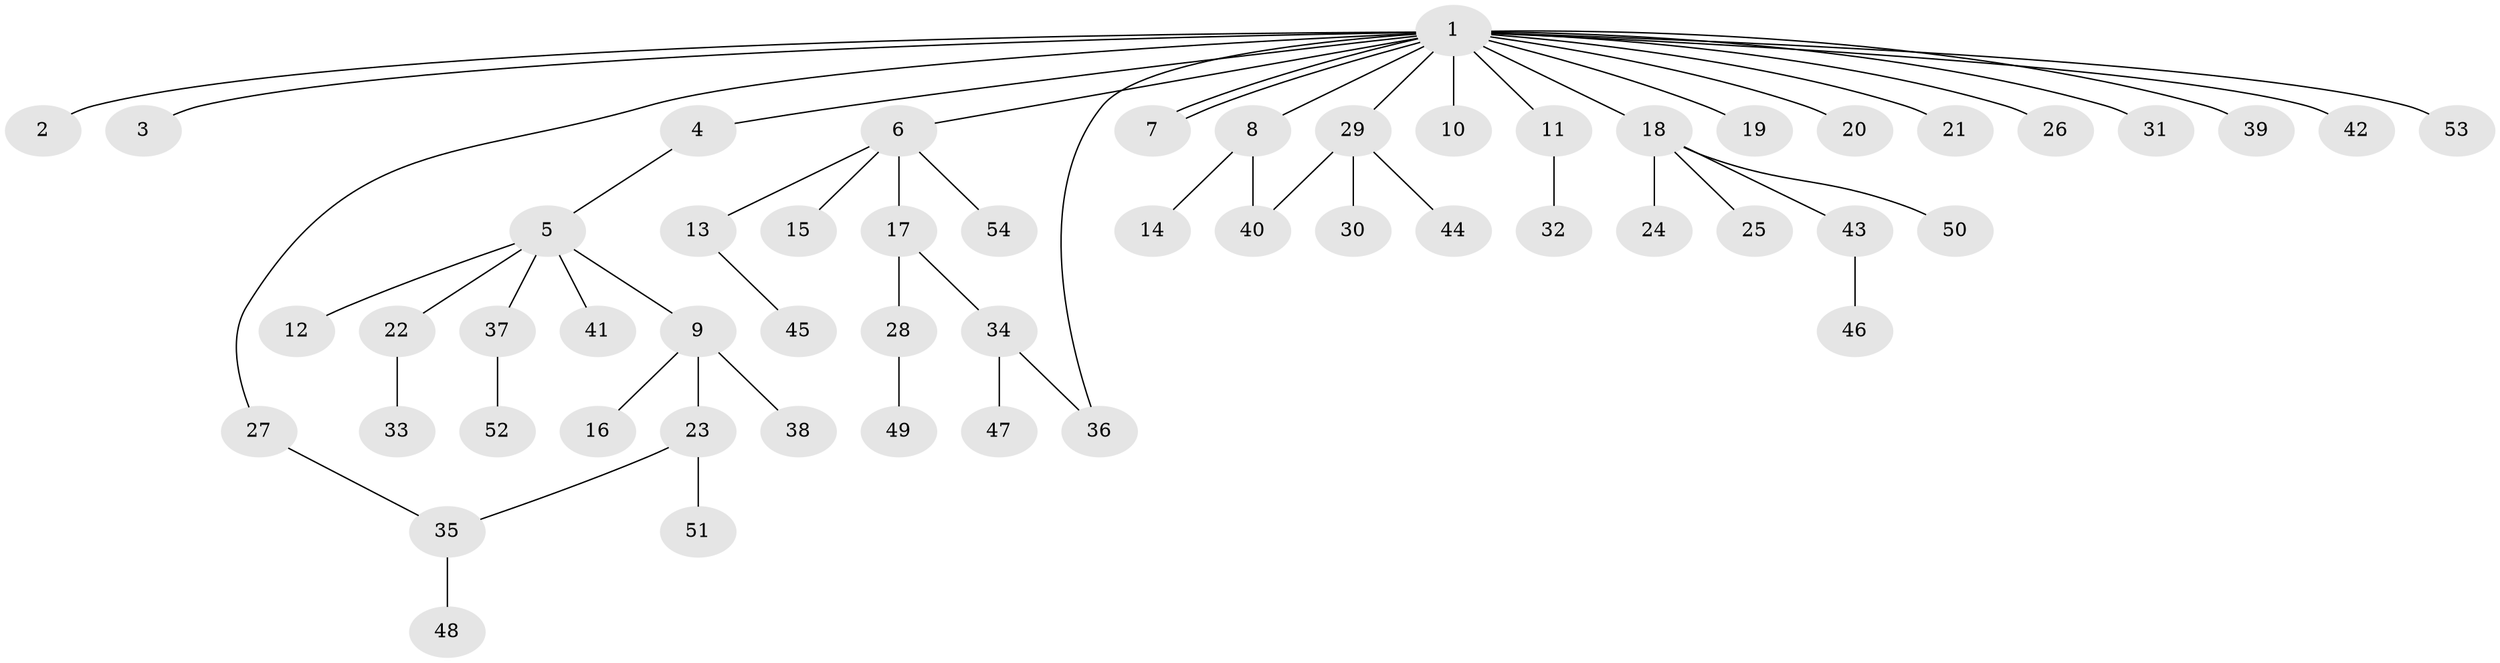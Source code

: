 // coarse degree distribution, {20: 0.02564102564102564, 1: 0.5897435897435898, 2: 0.20512820512820512, 5: 0.02564102564102564, 4: 0.05128205128205128, 3: 0.10256410256410256}
// Generated by graph-tools (version 1.1) at 2025/41/03/06/25 10:41:45]
// undirected, 54 vertices, 57 edges
graph export_dot {
graph [start="1"]
  node [color=gray90,style=filled];
  1;
  2;
  3;
  4;
  5;
  6;
  7;
  8;
  9;
  10;
  11;
  12;
  13;
  14;
  15;
  16;
  17;
  18;
  19;
  20;
  21;
  22;
  23;
  24;
  25;
  26;
  27;
  28;
  29;
  30;
  31;
  32;
  33;
  34;
  35;
  36;
  37;
  38;
  39;
  40;
  41;
  42;
  43;
  44;
  45;
  46;
  47;
  48;
  49;
  50;
  51;
  52;
  53;
  54;
  1 -- 2;
  1 -- 3;
  1 -- 4;
  1 -- 6;
  1 -- 7;
  1 -- 7;
  1 -- 8;
  1 -- 10;
  1 -- 11;
  1 -- 18;
  1 -- 19;
  1 -- 20;
  1 -- 21;
  1 -- 26;
  1 -- 27;
  1 -- 29;
  1 -- 31;
  1 -- 36;
  1 -- 39;
  1 -- 42;
  1 -- 53;
  4 -- 5;
  5 -- 9;
  5 -- 12;
  5 -- 22;
  5 -- 37;
  5 -- 41;
  6 -- 13;
  6 -- 15;
  6 -- 17;
  6 -- 54;
  8 -- 14;
  8 -- 40;
  9 -- 16;
  9 -- 23;
  9 -- 38;
  11 -- 32;
  13 -- 45;
  17 -- 28;
  17 -- 34;
  18 -- 24;
  18 -- 25;
  18 -- 43;
  18 -- 50;
  22 -- 33;
  23 -- 35;
  23 -- 51;
  27 -- 35;
  28 -- 49;
  29 -- 30;
  29 -- 40;
  29 -- 44;
  34 -- 36;
  34 -- 47;
  35 -- 48;
  37 -- 52;
  43 -- 46;
}
